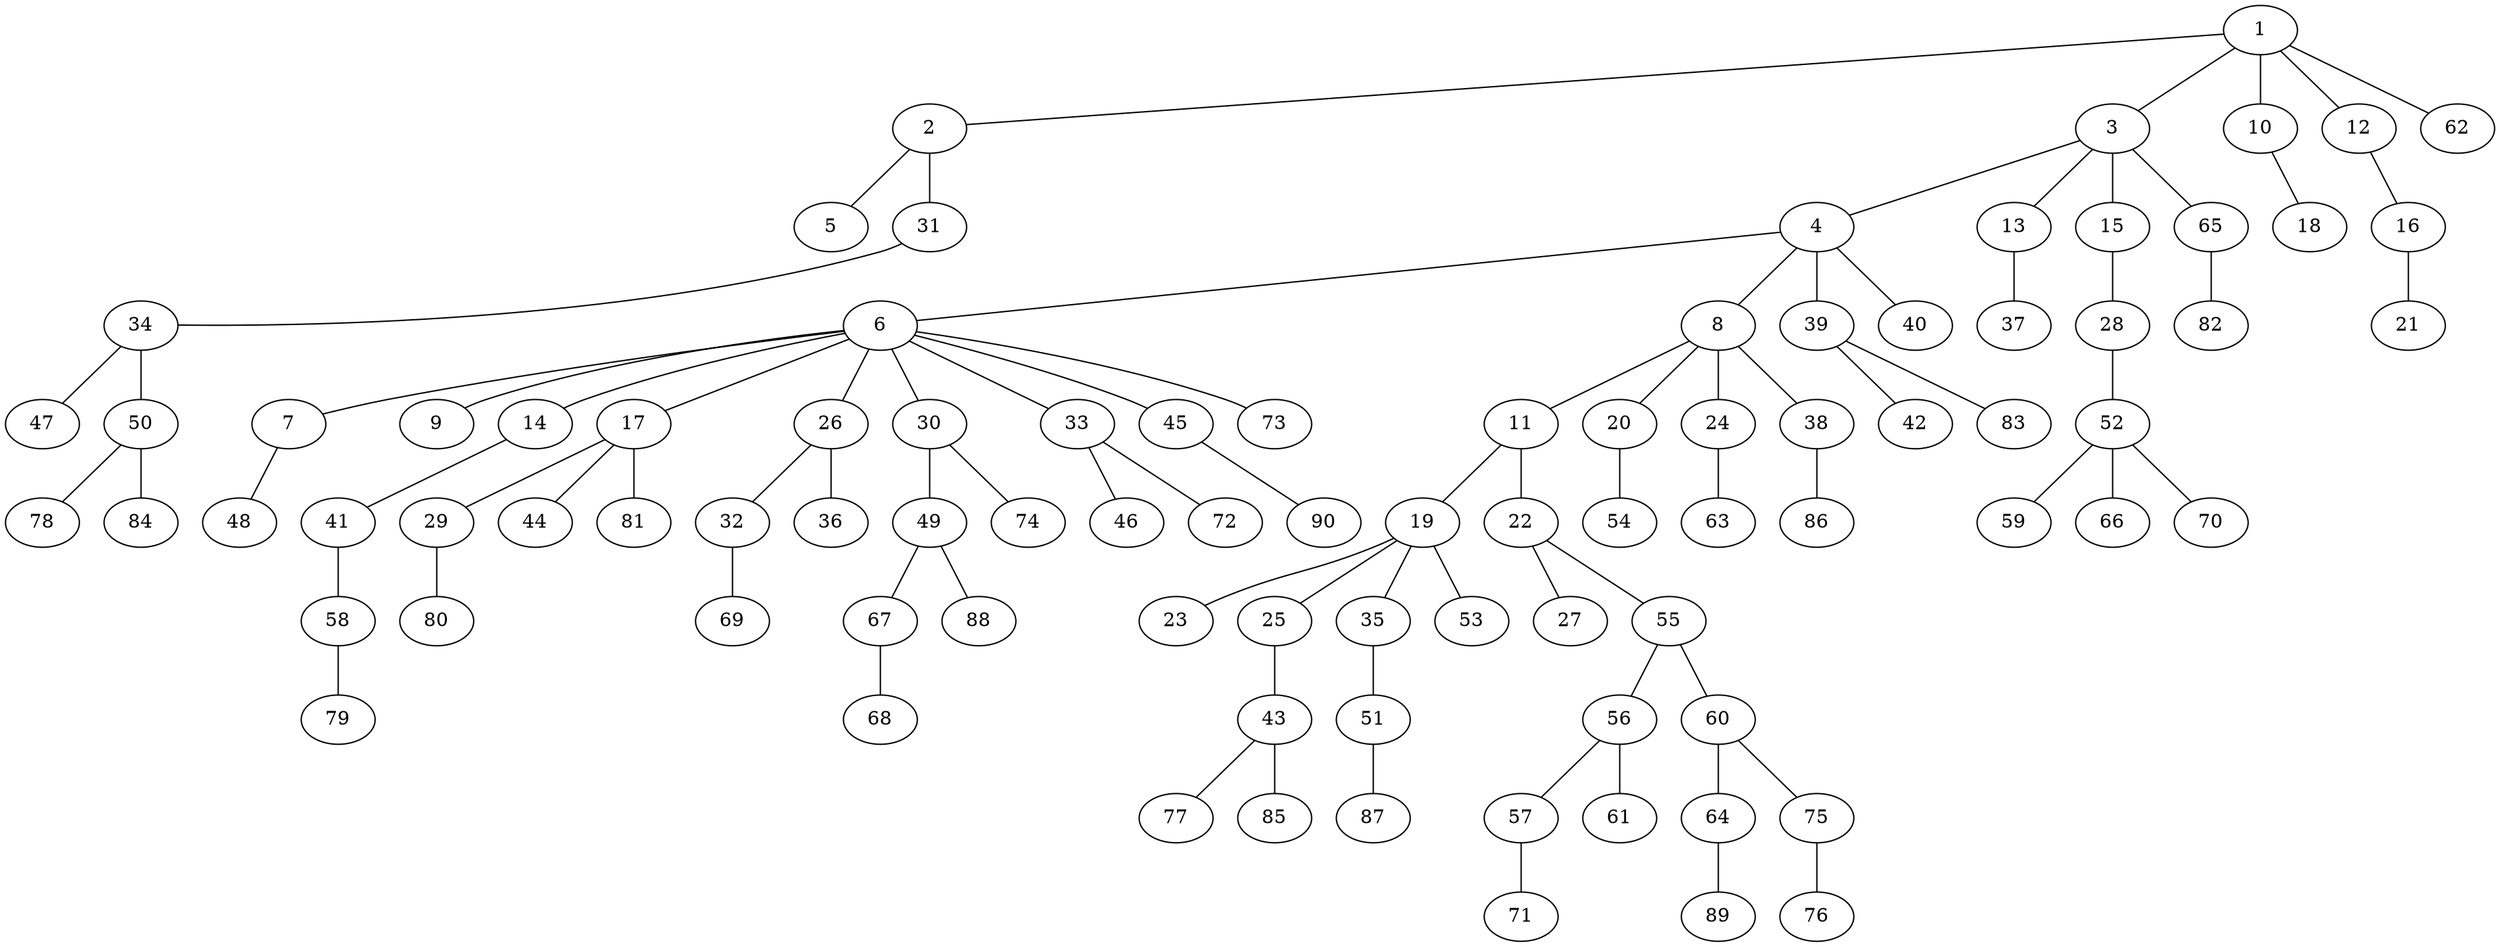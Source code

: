 graph graphname {1--2
1--3
1--10
1--12
1--62
2--5
2--31
3--4
3--13
3--15
3--65
4--6
4--8
4--39
4--40
6--7
6--9
6--14
6--17
6--26
6--30
6--33
6--45
6--73
7--48
8--11
8--20
8--24
8--38
10--18
11--19
11--22
12--16
13--37
14--41
15--28
16--21
17--29
17--44
17--81
19--23
19--25
19--35
19--53
20--54
22--27
22--55
24--63
25--43
26--32
26--36
28--52
29--80
30--49
30--74
31--34
32--69
33--46
33--72
34--47
34--50
35--51
38--86
39--42
39--83
41--58
43--77
43--85
45--90
49--67
49--88
50--78
50--84
51--87
52--59
52--66
52--70
55--56
55--60
56--57
56--61
57--71
58--79
60--64
60--75
64--89
65--82
67--68
75--76
}